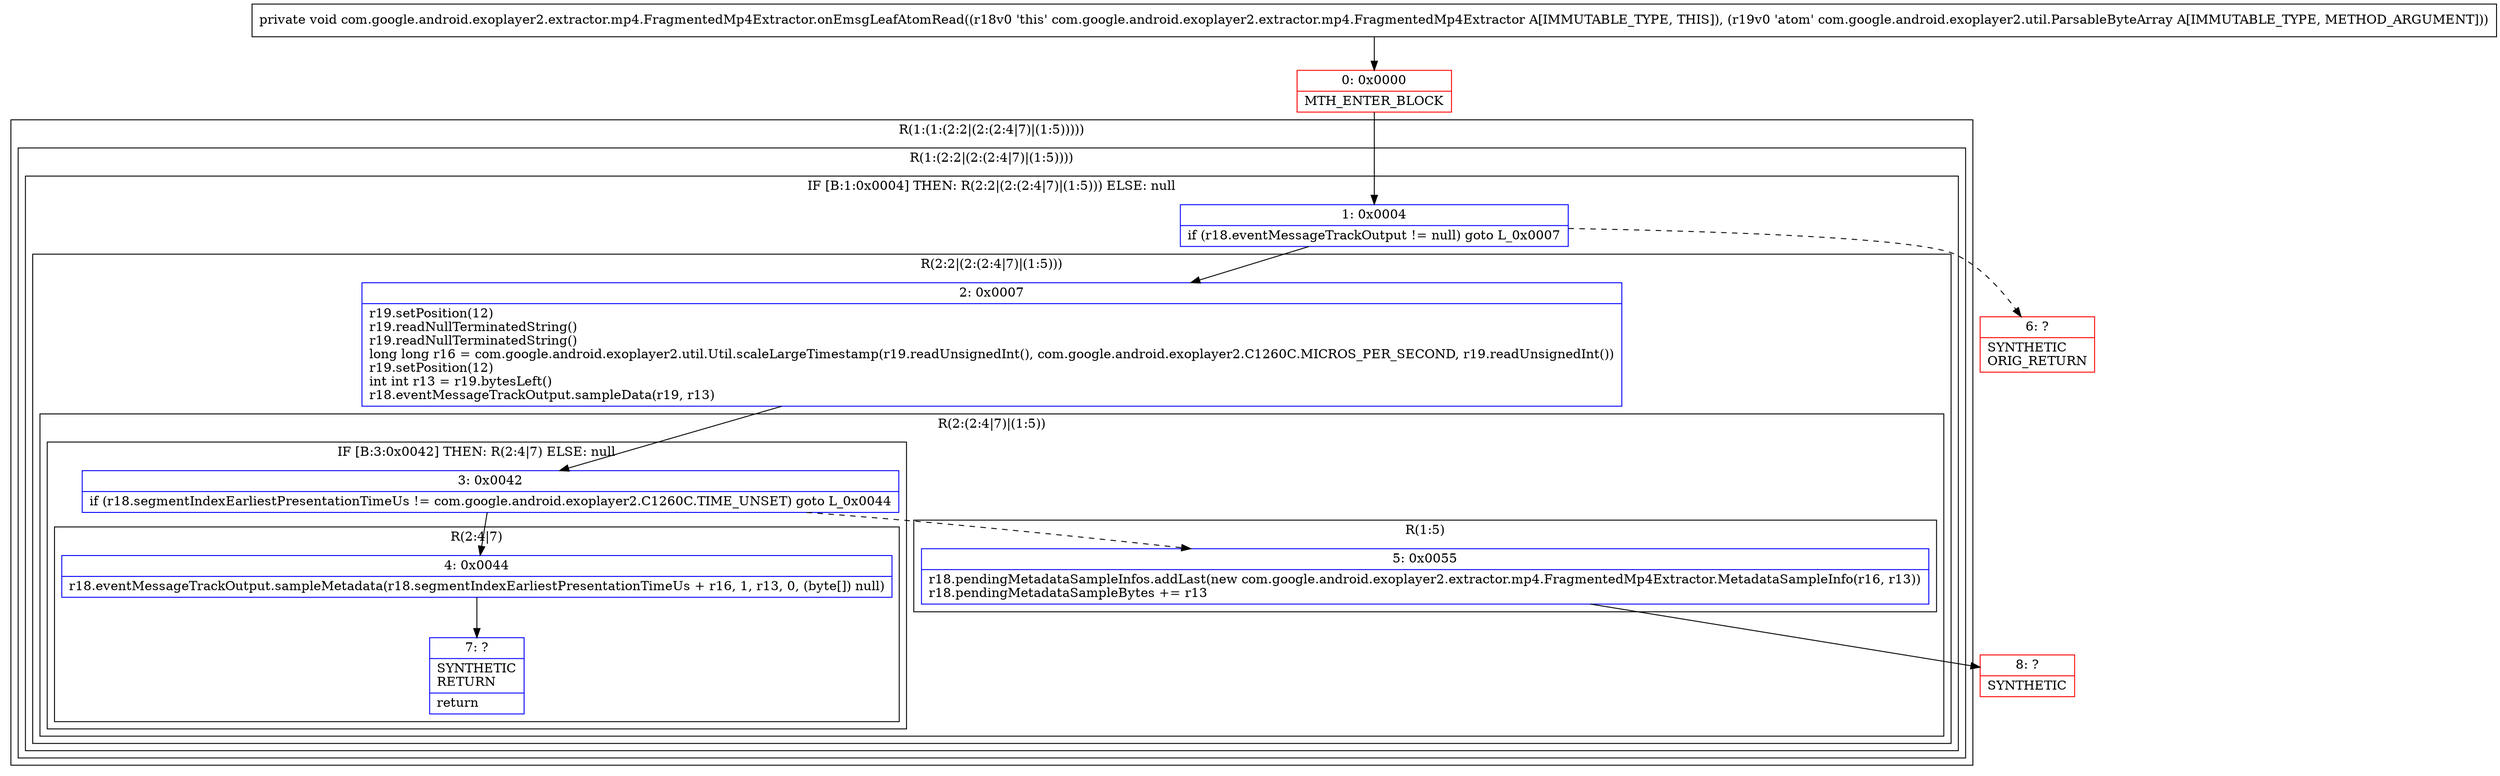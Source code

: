 digraph "CFG forcom.google.android.exoplayer2.extractor.mp4.FragmentedMp4Extractor.onEmsgLeafAtomRead(Lcom\/google\/android\/exoplayer2\/util\/ParsableByteArray;)V" {
subgraph cluster_Region_540453424 {
label = "R(1:(1:(2:2|(2:(2:4|7)|(1:5)))))";
node [shape=record,color=blue];
subgraph cluster_Region_1152496009 {
label = "R(1:(2:2|(2:(2:4|7)|(1:5))))";
node [shape=record,color=blue];
subgraph cluster_IfRegion_846966577 {
label = "IF [B:1:0x0004] THEN: R(2:2|(2:(2:4|7)|(1:5))) ELSE: null";
node [shape=record,color=blue];
Node_1 [shape=record,label="{1\:\ 0x0004|if (r18.eventMessageTrackOutput != null) goto L_0x0007\l}"];
subgraph cluster_Region_872405684 {
label = "R(2:2|(2:(2:4|7)|(1:5)))";
node [shape=record,color=blue];
Node_2 [shape=record,label="{2\:\ 0x0007|r19.setPosition(12)\lr19.readNullTerminatedString()\lr19.readNullTerminatedString()\llong long r16 = com.google.android.exoplayer2.util.Util.scaleLargeTimestamp(r19.readUnsignedInt(), com.google.android.exoplayer2.C1260C.MICROS_PER_SECOND, r19.readUnsignedInt())\lr19.setPosition(12)\lint int r13 = r19.bytesLeft()\lr18.eventMessageTrackOutput.sampleData(r19, r13)\l}"];
subgraph cluster_Region_1984422349 {
label = "R(2:(2:4|7)|(1:5))";
node [shape=record,color=blue];
subgraph cluster_IfRegion_1672851999 {
label = "IF [B:3:0x0042] THEN: R(2:4|7) ELSE: null";
node [shape=record,color=blue];
Node_3 [shape=record,label="{3\:\ 0x0042|if (r18.segmentIndexEarliestPresentationTimeUs != com.google.android.exoplayer2.C1260C.TIME_UNSET) goto L_0x0044\l}"];
subgraph cluster_Region_426345940 {
label = "R(2:4|7)";
node [shape=record,color=blue];
Node_4 [shape=record,label="{4\:\ 0x0044|r18.eventMessageTrackOutput.sampleMetadata(r18.segmentIndexEarliestPresentationTimeUs + r16, 1, r13, 0, (byte[]) null)\l}"];
Node_7 [shape=record,label="{7\:\ ?|SYNTHETIC\lRETURN\l|return\l}"];
}
}
subgraph cluster_Region_904453049 {
label = "R(1:5)";
node [shape=record,color=blue];
Node_5 [shape=record,label="{5\:\ 0x0055|r18.pendingMetadataSampleInfos.addLast(new com.google.android.exoplayer2.extractor.mp4.FragmentedMp4Extractor.MetadataSampleInfo(r16, r13))\lr18.pendingMetadataSampleBytes += r13\l}"];
}
}
}
}
}
}
Node_0 [shape=record,color=red,label="{0\:\ 0x0000|MTH_ENTER_BLOCK\l}"];
Node_6 [shape=record,color=red,label="{6\:\ ?|SYNTHETIC\lORIG_RETURN\l}"];
Node_8 [shape=record,color=red,label="{8\:\ ?|SYNTHETIC\l}"];
MethodNode[shape=record,label="{private void com.google.android.exoplayer2.extractor.mp4.FragmentedMp4Extractor.onEmsgLeafAtomRead((r18v0 'this' com.google.android.exoplayer2.extractor.mp4.FragmentedMp4Extractor A[IMMUTABLE_TYPE, THIS]), (r19v0 'atom' com.google.android.exoplayer2.util.ParsableByteArray A[IMMUTABLE_TYPE, METHOD_ARGUMENT])) }"];
MethodNode -> Node_0;
Node_1 -> Node_2;
Node_1 -> Node_6[style=dashed];
Node_2 -> Node_3;
Node_3 -> Node_4;
Node_3 -> Node_5[style=dashed];
Node_4 -> Node_7;
Node_5 -> Node_8;
Node_0 -> Node_1;
}

